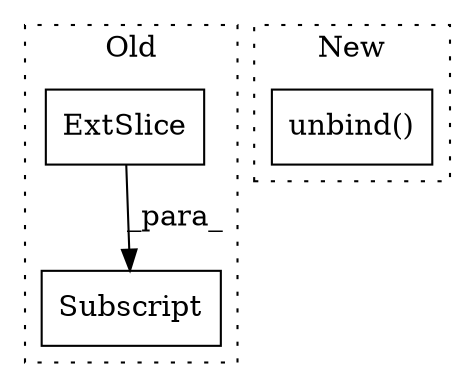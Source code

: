 digraph G {
subgraph cluster0 {
1 [label="ExtSlice" a="85" s="2651" l="4" shape="box"];
3 [label="Subscript" a="63" s="2651,0" l="21,0" shape="box"];
label = "Old";
style="dotted";
}
subgraph cluster1 {
2 [label="unbind()" a="75" s="2713" l="29" shape="box"];
label = "New";
style="dotted";
}
1 -> 3 [label="_para_"];
}